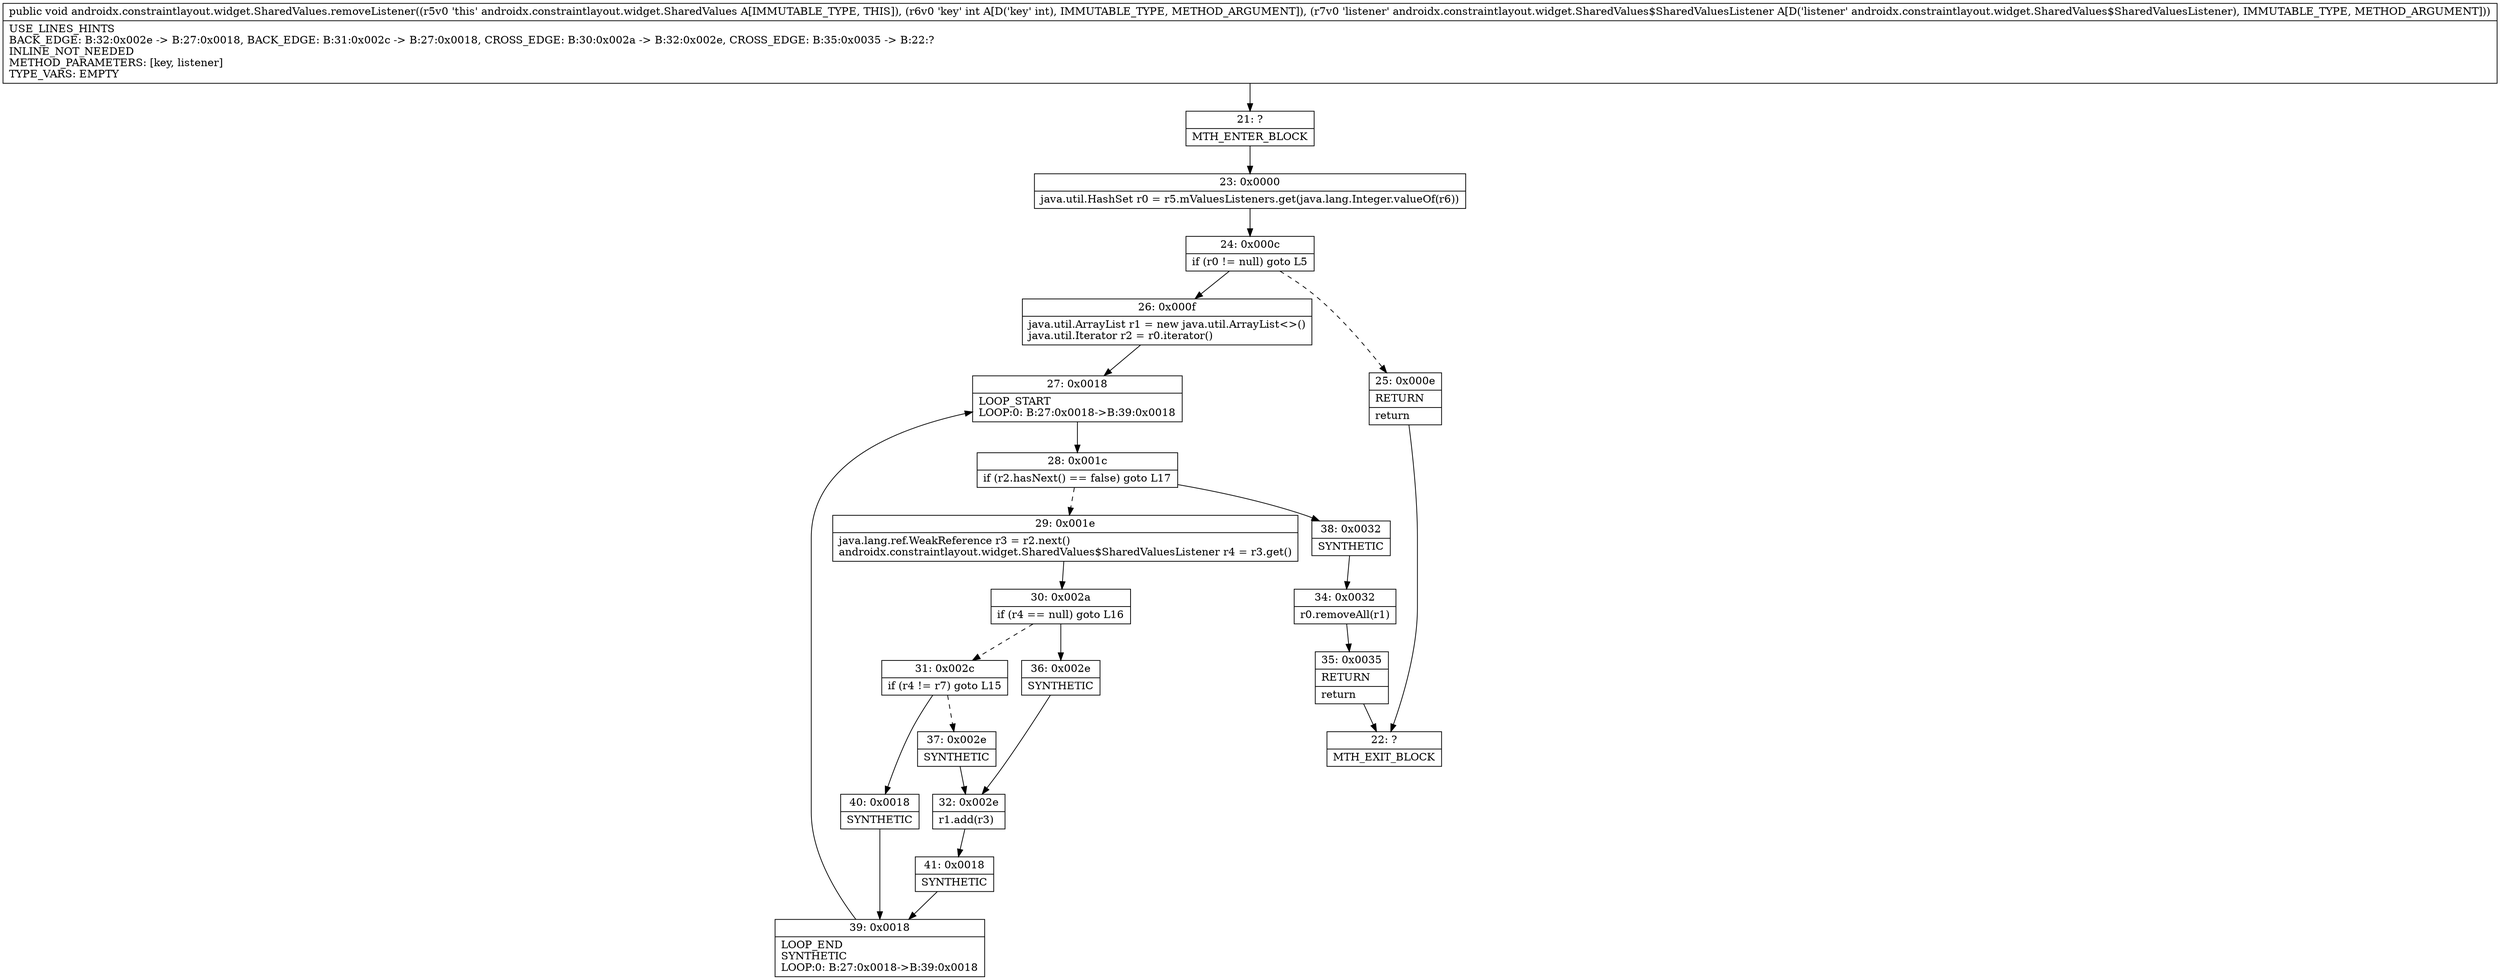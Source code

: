 digraph "CFG forandroidx.constraintlayout.widget.SharedValues.removeListener(ILandroidx\/constraintlayout\/widget\/SharedValues$SharedValuesListener;)V" {
Node_21 [shape=record,label="{21\:\ ?|MTH_ENTER_BLOCK\l}"];
Node_23 [shape=record,label="{23\:\ 0x0000|java.util.HashSet r0 = r5.mValuesListeners.get(java.lang.Integer.valueOf(r6))\l}"];
Node_24 [shape=record,label="{24\:\ 0x000c|if (r0 != null) goto L5\l}"];
Node_25 [shape=record,label="{25\:\ 0x000e|RETURN\l|return\l}"];
Node_22 [shape=record,label="{22\:\ ?|MTH_EXIT_BLOCK\l}"];
Node_26 [shape=record,label="{26\:\ 0x000f|java.util.ArrayList r1 = new java.util.ArrayList\<\>()\ljava.util.Iterator r2 = r0.iterator()\l}"];
Node_27 [shape=record,label="{27\:\ 0x0018|LOOP_START\lLOOP:0: B:27:0x0018\-\>B:39:0x0018\l}"];
Node_28 [shape=record,label="{28\:\ 0x001c|if (r2.hasNext() == false) goto L17\l}"];
Node_29 [shape=record,label="{29\:\ 0x001e|java.lang.ref.WeakReference r3 = r2.next()\landroidx.constraintlayout.widget.SharedValues$SharedValuesListener r4 = r3.get()\l}"];
Node_30 [shape=record,label="{30\:\ 0x002a|if (r4 == null) goto L16\l}"];
Node_31 [shape=record,label="{31\:\ 0x002c|if (r4 != r7) goto L15\l}"];
Node_37 [shape=record,label="{37\:\ 0x002e|SYNTHETIC\l}"];
Node_32 [shape=record,label="{32\:\ 0x002e|r1.add(r3)\l}"];
Node_41 [shape=record,label="{41\:\ 0x0018|SYNTHETIC\l}"];
Node_39 [shape=record,label="{39\:\ 0x0018|LOOP_END\lSYNTHETIC\lLOOP:0: B:27:0x0018\-\>B:39:0x0018\l}"];
Node_40 [shape=record,label="{40\:\ 0x0018|SYNTHETIC\l}"];
Node_36 [shape=record,label="{36\:\ 0x002e|SYNTHETIC\l}"];
Node_38 [shape=record,label="{38\:\ 0x0032|SYNTHETIC\l}"];
Node_34 [shape=record,label="{34\:\ 0x0032|r0.removeAll(r1)\l}"];
Node_35 [shape=record,label="{35\:\ 0x0035|RETURN\l|return\l}"];
MethodNode[shape=record,label="{public void androidx.constraintlayout.widget.SharedValues.removeListener((r5v0 'this' androidx.constraintlayout.widget.SharedValues A[IMMUTABLE_TYPE, THIS]), (r6v0 'key' int A[D('key' int), IMMUTABLE_TYPE, METHOD_ARGUMENT]), (r7v0 'listener' androidx.constraintlayout.widget.SharedValues$SharedValuesListener A[D('listener' androidx.constraintlayout.widget.SharedValues$SharedValuesListener), IMMUTABLE_TYPE, METHOD_ARGUMENT]))  | USE_LINES_HINTS\lBACK_EDGE: B:32:0x002e \-\> B:27:0x0018, BACK_EDGE: B:31:0x002c \-\> B:27:0x0018, CROSS_EDGE: B:30:0x002a \-\> B:32:0x002e, CROSS_EDGE: B:35:0x0035 \-\> B:22:?\lINLINE_NOT_NEEDED\lMETHOD_PARAMETERS: [key, listener]\lTYPE_VARS: EMPTY\l}"];
MethodNode -> Node_21;Node_21 -> Node_23;
Node_23 -> Node_24;
Node_24 -> Node_25[style=dashed];
Node_24 -> Node_26;
Node_25 -> Node_22;
Node_26 -> Node_27;
Node_27 -> Node_28;
Node_28 -> Node_29[style=dashed];
Node_28 -> Node_38;
Node_29 -> Node_30;
Node_30 -> Node_31[style=dashed];
Node_30 -> Node_36;
Node_31 -> Node_37[style=dashed];
Node_31 -> Node_40;
Node_37 -> Node_32;
Node_32 -> Node_41;
Node_41 -> Node_39;
Node_39 -> Node_27;
Node_40 -> Node_39;
Node_36 -> Node_32;
Node_38 -> Node_34;
Node_34 -> Node_35;
Node_35 -> Node_22;
}

